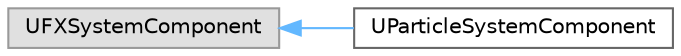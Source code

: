 digraph "Graphical Class Hierarchy"
{
 // INTERACTIVE_SVG=YES
 // LATEX_PDF_SIZE
  bgcolor="transparent";
  edge [fontname=Helvetica,fontsize=10,labelfontname=Helvetica,labelfontsize=10];
  node [fontname=Helvetica,fontsize=10,shape=box,height=0.2,width=0.4];
  rankdir="LR";
  Node0 [id="Node000000",label="UFXSystemComponent",height=0.2,width=0.4,color="grey60", fillcolor="#E0E0E0", style="filled",tooltip=" "];
  Node0 -> Node1 [id="edge9778_Node000000_Node000001",dir="back",color="steelblue1",style="solid",tooltip=" "];
  Node1 [id="Node000001",label="UParticleSystemComponent",height=0.2,width=0.4,color="grey40", fillcolor="white", style="filled",URL="$d9/d3e/classUParticleSystemComponent.html",tooltip=" "];
}
